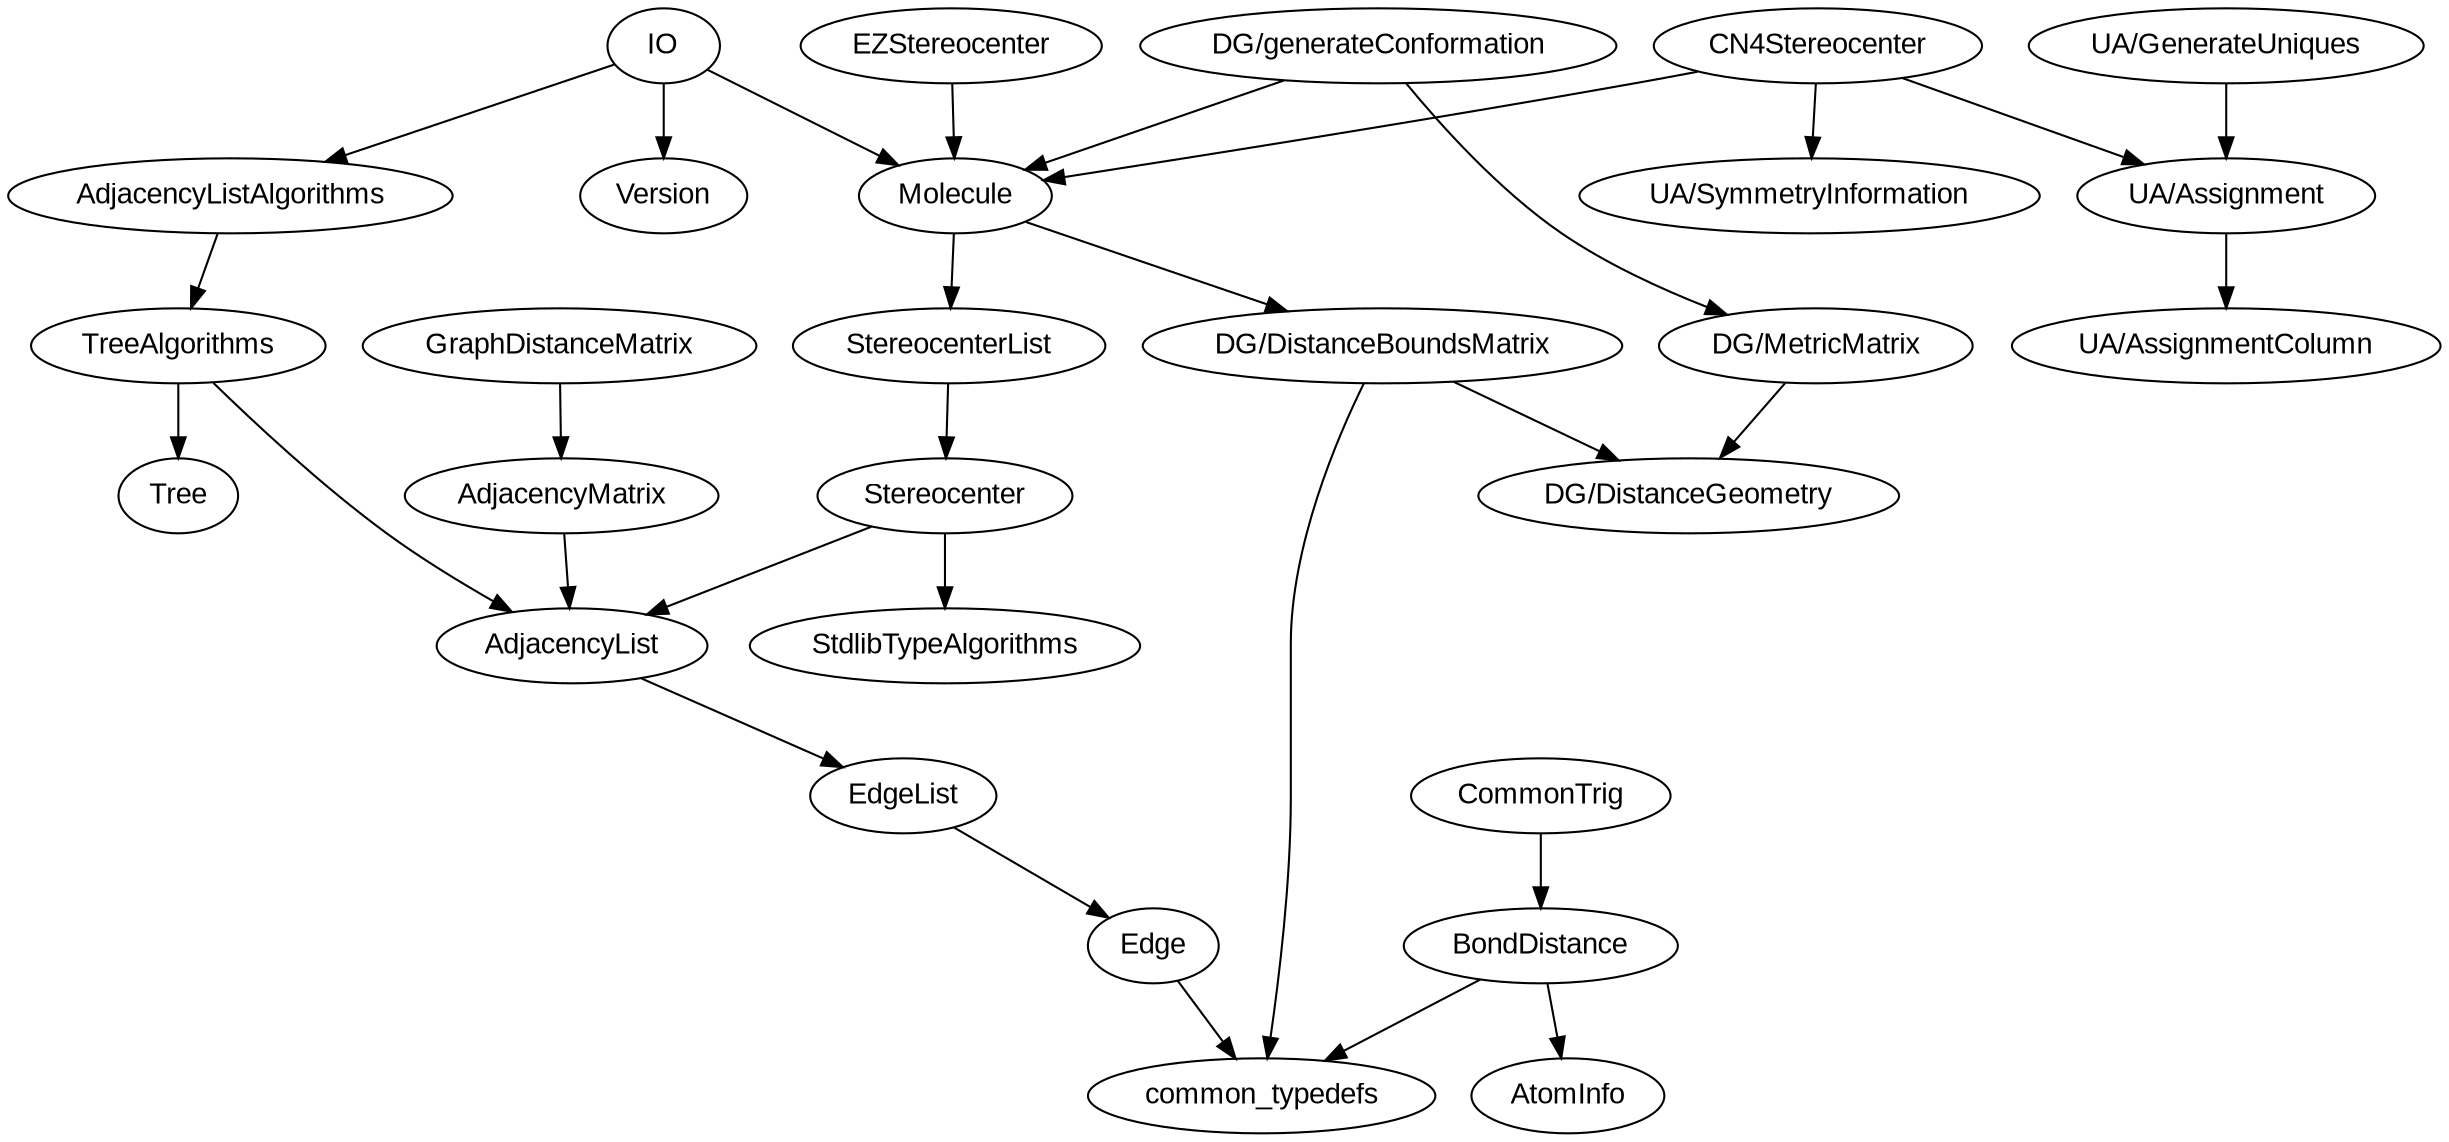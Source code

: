 digraph G {
  graph [fontname = "Arial"];
  node [fontname = "Arial"];
  edge [fontname = "Arial"];

  "AdjacencyListAlgorithms" -> "TreeAlgorithms";

  "AdjacencyList" -> "EdgeList";

  "EdgeList" -> "Edge";

  "Edge" -> "common_typedefs";

  "CommonTrig" -> "BondDistance";

  "BondDistance" -> "AtomInfo";
  "BondDistance" -> "common_typedefs";

  "Molecule" -> "StereocenterList";
  "Molecule" -> "DG/DistanceBoundsMatrix";

  "StereocenterList" -> "Stereocenter";

  "Stereocenter" -> "AdjacencyList";
  "Stereocenter" -> "StdlibTypeAlgorithms";

  "EZStereocenter" -> "Molecule";

  "TreeAlgorithms" -> "Tree";
  "TreeAlgorithms" -> "AdjacencyList";

  "IO" -> "Molecule";
  "IO" -> "Version";
  "IO" -> "AdjacencyListAlgorithms";

  "AdjacencyMatrix" -> "AdjacencyList";

  "GraphDistanceMatrix" -> "AdjacencyMatrix";

  "CN4Stereocenter" -> "Molecule";
  "CN4Stereocenter" -> "UA/Assignment";
  "CN4Stereocenter" -> "UA/SymmetryInformation";

  "DG/DistanceBoundsMatrix" -> "common_typedefs";
  "DG/DistanceBoundsMatrix" -> "DG/DistanceGeometry";
  "DG/generateConformation" -> "DG/MetricMatrix";
  "DG/generateConformation" -> "Molecule";

  "DG/MetricMatrix" -> "DG/DistanceGeometry";

  "UA/Assignment" -> "UA/AssignmentColumn";
  "UA/GenerateUniques" -> "UA/Assignment";

  "UA/SymmetryInformation";
}
